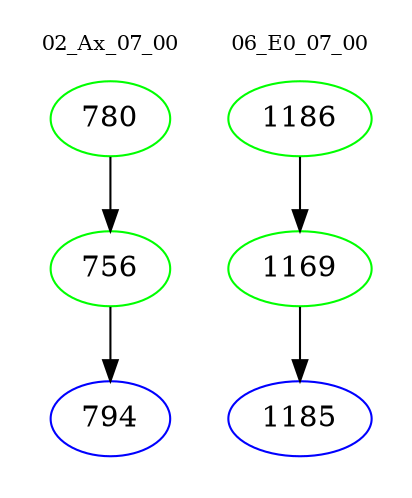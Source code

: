 digraph{
subgraph cluster_0 {
color = white
label = "02_Ax_07_00";
fontsize=10;
T0_780 [label="780", color="green"]
T0_780 -> T0_756 [color="black"]
T0_756 [label="756", color="green"]
T0_756 -> T0_794 [color="black"]
T0_794 [label="794", color="blue"]
}
subgraph cluster_1 {
color = white
label = "06_E0_07_00";
fontsize=10;
T1_1186 [label="1186", color="green"]
T1_1186 -> T1_1169 [color="black"]
T1_1169 [label="1169", color="green"]
T1_1169 -> T1_1185 [color="black"]
T1_1185 [label="1185", color="blue"]
}
}
